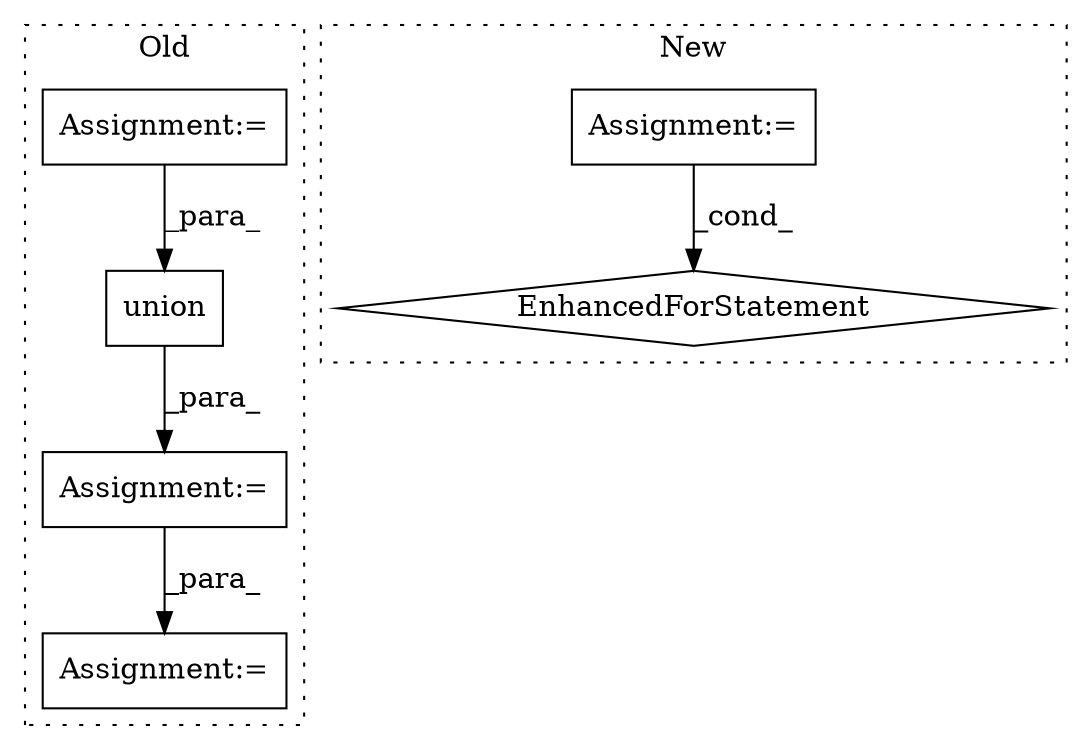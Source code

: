 digraph G {
subgraph cluster0 {
1 [label="union" a="32" s="11818,11830" l="6,1" shape="box"];
4 [label="Assignment:=" a="7" s="11748" l="1" shape="box"];
5 [label="Assignment:=" a="7" s="11804" l="1" shape="box"];
6 [label="Assignment:=" a="7" s="11854" l="1" shape="box"];
label = "Old";
style="dotted";
}
subgraph cluster1 {
2 [label="EnhancedForStatement" a="70" s="9535,9639" l="81,2" shape="diamond"];
3 [label="Assignment:=" a="7" s="9136,9249" l="53,2" shape="box"];
label = "New";
style="dotted";
}
1 -> 5 [label="_para_"];
3 -> 2 [label="_cond_"];
4 -> 1 [label="_para_"];
5 -> 6 [label="_para_"];
}